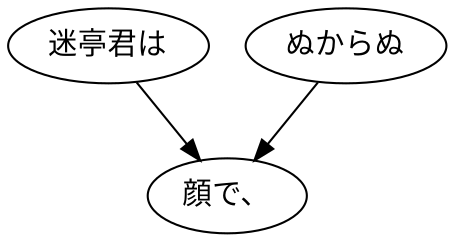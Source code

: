 digraph graph8681 {
	node0 [label="迷亭君は"];
	node1 [label="ぬからぬ"];
	node2 [label="顔で、"];
	node0 -> node2;
	node1 -> node2;
}
